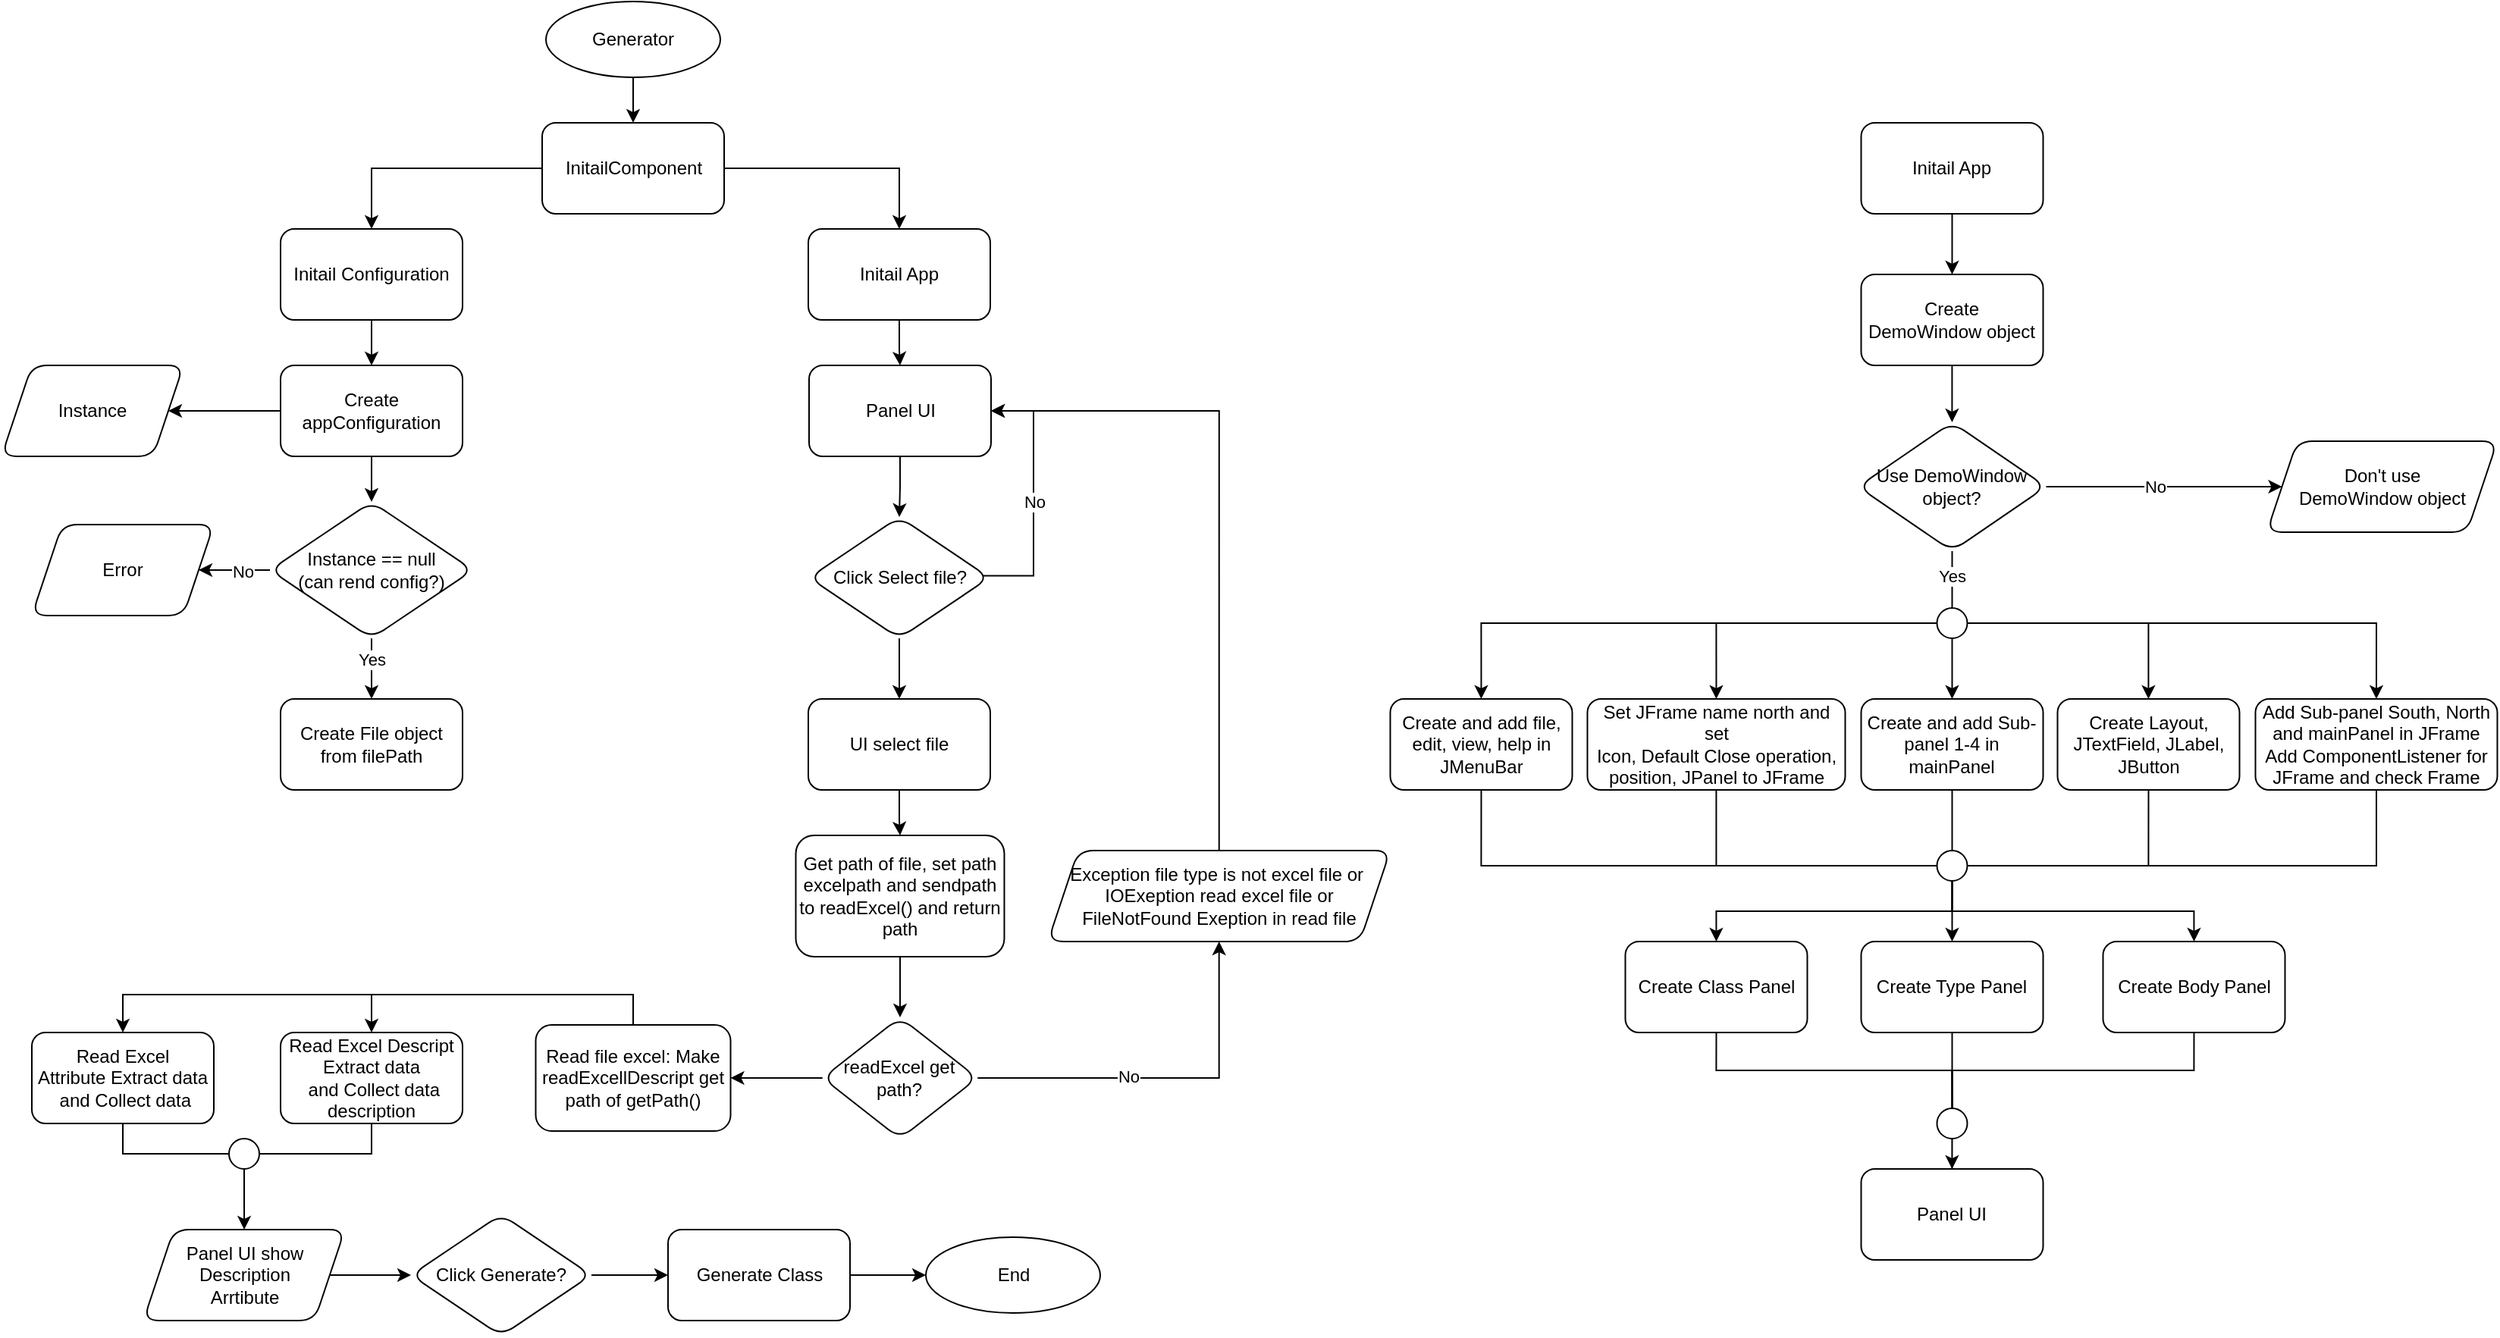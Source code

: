 <mxfile version="22.1.3" type="github">
  <diagram id="C5RBs43oDa-KdzZeNtuy" name="Page-1">
    <mxGraphModel dx="3585" dy="1975" grid="1" gridSize="10" guides="1" tooltips="1" connect="1" arrows="1" fold="1" page="1" pageScale="1" pageWidth="827" pageHeight="1169" math="0" shadow="0">
      <root>
        <mxCell id="WIyWlLk6GJQsqaUBKTNV-0" />
        <mxCell id="WIyWlLk6GJQsqaUBKTNV-1" parent="WIyWlLk6GJQsqaUBKTNV-0" />
        <mxCell id="0j7FOSJrUROpXIp207Sh-4" value="" style="edgeStyle=orthogonalEdgeStyle;rounded=0;orthogonalLoop=1;jettySize=auto;html=1;" edge="1" parent="WIyWlLk6GJQsqaUBKTNV-1" source="0j7FOSJrUROpXIp207Sh-0" target="0j7FOSJrUROpXIp207Sh-3">
          <mxGeometry relative="1" as="geometry" />
        </mxCell>
        <mxCell id="0j7FOSJrUROpXIp207Sh-6" value="" style="edgeStyle=orthogonalEdgeStyle;rounded=0;orthogonalLoop=1;jettySize=auto;html=1;" edge="1" parent="WIyWlLk6GJQsqaUBKTNV-1" source="0j7FOSJrUROpXIp207Sh-0" target="0j7FOSJrUROpXIp207Sh-5">
          <mxGeometry relative="1" as="geometry" />
        </mxCell>
        <mxCell id="0j7FOSJrUROpXIp207Sh-0" value="InitailComponent" style="rounded=1;whiteSpace=wrap;html=1;" vertex="1" parent="WIyWlLk6GJQsqaUBKTNV-1">
          <mxGeometry x="356.5" y="130" width="120" height="60" as="geometry" />
        </mxCell>
        <mxCell id="0j7FOSJrUROpXIp207Sh-2" value="" style="edgeStyle=orthogonalEdgeStyle;rounded=0;orthogonalLoop=1;jettySize=auto;html=1;" edge="1" parent="WIyWlLk6GJQsqaUBKTNV-1" source="0j7FOSJrUROpXIp207Sh-1" target="0j7FOSJrUROpXIp207Sh-0">
          <mxGeometry relative="1" as="geometry" />
        </mxCell>
        <mxCell id="0j7FOSJrUROpXIp207Sh-1" value="Generator" style="ellipse;whiteSpace=wrap;html=1;" vertex="1" parent="WIyWlLk6GJQsqaUBKTNV-1">
          <mxGeometry x="359" y="50" width="115" height="50" as="geometry" />
        </mxCell>
        <mxCell id="0j7FOSJrUROpXIp207Sh-37" value="" style="edgeStyle=orthogonalEdgeStyle;rounded=0;orthogonalLoop=1;jettySize=auto;html=1;" edge="1" parent="WIyWlLk6GJQsqaUBKTNV-1" source="0j7FOSJrUROpXIp207Sh-3" target="0j7FOSJrUROpXIp207Sh-36">
          <mxGeometry relative="1" as="geometry" />
        </mxCell>
        <mxCell id="0j7FOSJrUROpXIp207Sh-3" value="Initail App" style="rounded=1;whiteSpace=wrap;html=1;" vertex="1" parent="WIyWlLk6GJQsqaUBKTNV-1">
          <mxGeometry x="532" y="200" width="120" height="60" as="geometry" />
        </mxCell>
        <mxCell id="0j7FOSJrUROpXIp207Sh-109" value="" style="edgeStyle=orthogonalEdgeStyle;rounded=0;orthogonalLoop=1;jettySize=auto;html=1;" edge="1" parent="WIyWlLk6GJQsqaUBKTNV-1" source="0j7FOSJrUROpXIp207Sh-5" target="0j7FOSJrUROpXIp207Sh-7">
          <mxGeometry relative="1" as="geometry" />
        </mxCell>
        <mxCell id="0j7FOSJrUROpXIp207Sh-5" value="Initail Configuration" style="rounded=1;whiteSpace=wrap;html=1;" vertex="1" parent="WIyWlLk6GJQsqaUBKTNV-1">
          <mxGeometry x="184" y="200" width="120" height="60" as="geometry" />
        </mxCell>
        <mxCell id="0j7FOSJrUROpXIp207Sh-21" value="" style="edgeStyle=orthogonalEdgeStyle;rounded=0;orthogonalLoop=1;jettySize=auto;html=1;" edge="1" parent="WIyWlLk6GJQsqaUBKTNV-1" source="0j7FOSJrUROpXIp207Sh-7" target="0j7FOSJrUROpXIp207Sh-20">
          <mxGeometry relative="1" as="geometry" />
        </mxCell>
        <mxCell id="0j7FOSJrUROpXIp207Sh-23" value="" style="edgeStyle=orthogonalEdgeStyle;rounded=0;orthogonalLoop=1;jettySize=auto;html=1;" edge="1" parent="WIyWlLk6GJQsqaUBKTNV-1" source="0j7FOSJrUROpXIp207Sh-7" target="0j7FOSJrUROpXIp207Sh-9">
          <mxGeometry relative="1" as="geometry" />
        </mxCell>
        <mxCell id="0j7FOSJrUROpXIp207Sh-7" value="Create&lt;br&gt;appConfiguration" style="rounded=1;whiteSpace=wrap;html=1;" vertex="1" parent="WIyWlLk6GJQsqaUBKTNV-1">
          <mxGeometry x="184" y="290" width="120" height="60" as="geometry" />
        </mxCell>
        <mxCell id="0j7FOSJrUROpXIp207Sh-15" value="" style="edgeStyle=orthogonalEdgeStyle;rounded=0;orthogonalLoop=1;jettySize=auto;html=1;" edge="1" parent="WIyWlLk6GJQsqaUBKTNV-1" source="0j7FOSJrUROpXIp207Sh-9" target="0j7FOSJrUROpXIp207Sh-14">
          <mxGeometry relative="1" as="geometry" />
        </mxCell>
        <mxCell id="0j7FOSJrUROpXIp207Sh-16" value="Yes" style="edgeLabel;html=1;align=center;verticalAlign=middle;resizable=0;points=[];" vertex="1" connectable="0" parent="0j7FOSJrUROpXIp207Sh-15">
          <mxGeometry x="-0.033" y="-1" relative="1" as="geometry">
            <mxPoint x="1" y="-6" as="offset" />
          </mxGeometry>
        </mxCell>
        <mxCell id="0j7FOSJrUROpXIp207Sh-18" value="" style="edgeStyle=orthogonalEdgeStyle;rounded=0;orthogonalLoop=1;jettySize=auto;html=1;" edge="1" parent="WIyWlLk6GJQsqaUBKTNV-1" source="0j7FOSJrUROpXIp207Sh-9" target="0j7FOSJrUROpXIp207Sh-17">
          <mxGeometry relative="1" as="geometry" />
        </mxCell>
        <mxCell id="0j7FOSJrUROpXIp207Sh-19" value="No" style="edgeLabel;html=1;align=center;verticalAlign=middle;resizable=0;points=[];" vertex="1" connectable="0" parent="0j7FOSJrUROpXIp207Sh-18">
          <mxGeometry x="-0.082" y="1" relative="1" as="geometry">
            <mxPoint as="offset" />
          </mxGeometry>
        </mxCell>
        <mxCell id="0j7FOSJrUROpXIp207Sh-9" value="Instance == null&lt;br&gt;(can rend config?)" style="rhombus;whiteSpace=wrap;html=1;rounded=1;" vertex="1" parent="WIyWlLk6GJQsqaUBKTNV-1">
          <mxGeometry x="177" y="380" width="134" height="90" as="geometry" />
        </mxCell>
        <mxCell id="0j7FOSJrUROpXIp207Sh-14" value="Create File object from filePath" style="whiteSpace=wrap;html=1;rounded=1;" vertex="1" parent="WIyWlLk6GJQsqaUBKTNV-1">
          <mxGeometry x="184" y="510" width="120" height="60" as="geometry" />
        </mxCell>
        <mxCell id="0j7FOSJrUROpXIp207Sh-17" value="Error" style="shape=parallelogram;perimeter=parallelogramPerimeter;whiteSpace=wrap;html=1;fixedSize=1;rounded=1;" vertex="1" parent="WIyWlLk6GJQsqaUBKTNV-1">
          <mxGeometry x="20" y="395" width="120" height="60" as="geometry" />
        </mxCell>
        <mxCell id="0j7FOSJrUROpXIp207Sh-20" value="Instance" style="shape=parallelogram;perimeter=parallelogramPerimeter;whiteSpace=wrap;html=1;fixedSize=1;rounded=1;" vertex="1" parent="WIyWlLk6GJQsqaUBKTNV-1">
          <mxGeometry y="290" width="120" height="60" as="geometry" />
        </mxCell>
        <mxCell id="0j7FOSJrUROpXIp207Sh-27" value="" style="edgeStyle=orthogonalEdgeStyle;rounded=0;orthogonalLoop=1;jettySize=auto;html=1;" edge="1" parent="WIyWlLk6GJQsqaUBKTNV-1" source="0j7FOSJrUROpXIp207Sh-24" target="0j7FOSJrUROpXIp207Sh-26">
          <mxGeometry relative="1" as="geometry" />
        </mxCell>
        <mxCell id="0j7FOSJrUROpXIp207Sh-24" value="Create&lt;br&gt;DemoWindow object" style="rounded=1;whiteSpace=wrap;html=1;" vertex="1" parent="WIyWlLk6GJQsqaUBKTNV-1">
          <mxGeometry x="1226.24" y="230" width="120" height="60" as="geometry" />
        </mxCell>
        <mxCell id="0j7FOSJrUROpXIp207Sh-29" value="" style="edgeStyle=orthogonalEdgeStyle;rounded=0;orthogonalLoop=1;jettySize=auto;html=1;" edge="1" parent="WIyWlLk6GJQsqaUBKTNV-1" source="0j7FOSJrUROpXIp207Sh-26" target="0j7FOSJrUROpXIp207Sh-28">
          <mxGeometry relative="1" as="geometry" />
        </mxCell>
        <mxCell id="0j7FOSJrUROpXIp207Sh-30" value="No" style="edgeLabel;html=1;align=center;verticalAlign=middle;resizable=0;points=[];" vertex="1" connectable="0" parent="0j7FOSJrUROpXIp207Sh-29">
          <mxGeometry x="-0.078" relative="1" as="geometry">
            <mxPoint as="offset" />
          </mxGeometry>
        </mxCell>
        <mxCell id="0j7FOSJrUROpXIp207Sh-26" value="Use DemoWindow object?" style="rhombus;whiteSpace=wrap;html=1;rounded=1;" vertex="1" parent="WIyWlLk6GJQsqaUBKTNV-1">
          <mxGeometry x="1224.24" y="327.5" width="124" height="85" as="geometry" />
        </mxCell>
        <mxCell id="0j7FOSJrUROpXIp207Sh-28" value="Don&#39;t use &lt;br&gt;DemoWindow object" style="shape=parallelogram;perimeter=parallelogramPerimeter;whiteSpace=wrap;html=1;fixedSize=1;rounded=1;" vertex="1" parent="WIyWlLk6GJQsqaUBKTNV-1">
          <mxGeometry x="1493.74" y="340" width="152" height="60" as="geometry" />
        </mxCell>
        <mxCell id="0j7FOSJrUROpXIp207Sh-57" style="edgeStyle=orthogonalEdgeStyle;rounded=0;orthogonalLoop=1;jettySize=auto;html=1;exitX=0.5;exitY=1;exitDx=0;exitDy=0;entryX=0;entryY=0.5;entryDx=0;entryDy=0;endArrow=none;endFill=0;" edge="1" parent="WIyWlLk6GJQsqaUBKTNV-1" source="0j7FOSJrUROpXIp207Sh-31" target="0j7FOSJrUROpXIp207Sh-55">
          <mxGeometry relative="1" as="geometry" />
        </mxCell>
        <mxCell id="0j7FOSJrUROpXIp207Sh-31" value="Create and add file, edit, view, help in JMenuBar" style="rounded=1;whiteSpace=wrap;html=1;" vertex="1" parent="WIyWlLk6GJQsqaUBKTNV-1">
          <mxGeometry x="915.74" y="510" width="120" height="60" as="geometry" />
        </mxCell>
        <mxCell id="0j7FOSJrUROpXIp207Sh-58" style="edgeStyle=orthogonalEdgeStyle;rounded=0;orthogonalLoop=1;jettySize=auto;html=1;entryX=0;entryY=0.5;entryDx=0;entryDy=0;endArrow=none;endFill=0;" edge="1" parent="WIyWlLk6GJQsqaUBKTNV-1" source="0j7FOSJrUROpXIp207Sh-34" target="0j7FOSJrUROpXIp207Sh-55">
          <mxGeometry relative="1" as="geometry">
            <Array as="points">
              <mxPoint x="1130.74" y="620" />
            </Array>
          </mxGeometry>
        </mxCell>
        <mxCell id="0j7FOSJrUROpXIp207Sh-34" value="Set JFrame name north and set &lt;br&gt;Icon, Default Close operation, position, JPanel to JFrame" style="whiteSpace=wrap;html=1;rounded=1;align=center;" vertex="1" parent="WIyWlLk6GJQsqaUBKTNV-1">
          <mxGeometry x="1045.74" y="510" width="170" height="60" as="geometry" />
        </mxCell>
        <mxCell id="0j7FOSJrUROpXIp207Sh-66" value="" style="edgeStyle=orthogonalEdgeStyle;rounded=0;orthogonalLoop=1;jettySize=auto;html=1;" edge="1" parent="WIyWlLk6GJQsqaUBKTNV-1" source="0j7FOSJrUROpXIp207Sh-36" target="0j7FOSJrUROpXIp207Sh-65">
          <mxGeometry relative="1" as="geometry" />
        </mxCell>
        <mxCell id="0j7FOSJrUROpXIp207Sh-36" value="Panel UI" style="rounded=1;whiteSpace=wrap;html=1;" vertex="1" parent="WIyWlLk6GJQsqaUBKTNV-1">
          <mxGeometry x="532.5" y="290" width="120" height="60" as="geometry" />
        </mxCell>
        <mxCell id="0j7FOSJrUROpXIp207Sh-39" value="" style="edgeStyle=orthogonalEdgeStyle;rounded=0;orthogonalLoop=1;jettySize=auto;html=1;endArrow=none;endFill=0;" edge="1" parent="WIyWlLk6GJQsqaUBKTNV-1" source="0j7FOSJrUROpXIp207Sh-26" target="0j7FOSJrUROpXIp207Sh-38">
          <mxGeometry relative="1" as="geometry">
            <mxPoint x="1286.74" y="400" as="sourcePoint" />
            <mxPoint x="1095.74" y="510" as="targetPoint" />
            <Array as="points">
              <mxPoint x="1286.74" y="460" />
            </Array>
          </mxGeometry>
        </mxCell>
        <mxCell id="0j7FOSJrUROpXIp207Sh-40" value="Yes" style="edgeLabel;html=1;align=center;verticalAlign=middle;resizable=0;points=[];" vertex="1" connectable="0" parent="0j7FOSJrUROpXIp207Sh-39">
          <mxGeometry x="-0.343" relative="1" as="geometry">
            <mxPoint y="4" as="offset" />
          </mxGeometry>
        </mxCell>
        <mxCell id="0j7FOSJrUROpXIp207Sh-42" style="edgeStyle=orthogonalEdgeStyle;rounded=0;orthogonalLoop=1;jettySize=auto;html=1;exitX=0;exitY=0.5;exitDx=0;exitDy=0;entryX=0.5;entryY=0;entryDx=0;entryDy=0;" edge="1" parent="WIyWlLk6GJQsqaUBKTNV-1" source="0j7FOSJrUROpXIp207Sh-38" target="0j7FOSJrUROpXIp207Sh-31">
          <mxGeometry relative="1" as="geometry" />
        </mxCell>
        <mxCell id="0j7FOSJrUROpXIp207Sh-43" style="edgeStyle=orthogonalEdgeStyle;rounded=0;orthogonalLoop=1;jettySize=auto;html=1;exitX=0;exitY=0.5;exitDx=0;exitDy=0;entryX=0.5;entryY=0;entryDx=0;entryDy=0;" edge="1" parent="WIyWlLk6GJQsqaUBKTNV-1" source="0j7FOSJrUROpXIp207Sh-38" target="0j7FOSJrUROpXIp207Sh-34">
          <mxGeometry relative="1" as="geometry" />
        </mxCell>
        <mxCell id="0j7FOSJrUROpXIp207Sh-45" value="" style="edgeStyle=orthogonalEdgeStyle;rounded=0;orthogonalLoop=1;jettySize=auto;html=1;" edge="1" parent="WIyWlLk6GJQsqaUBKTNV-1" source="0j7FOSJrUROpXIp207Sh-38" target="0j7FOSJrUROpXIp207Sh-44">
          <mxGeometry relative="1" as="geometry" />
        </mxCell>
        <mxCell id="0j7FOSJrUROpXIp207Sh-50" value="" style="edgeStyle=orthogonalEdgeStyle;rounded=0;orthogonalLoop=1;jettySize=auto;html=1;" edge="1" parent="WIyWlLk6GJQsqaUBKTNV-1" source="0j7FOSJrUROpXIp207Sh-38" target="0j7FOSJrUROpXIp207Sh-49">
          <mxGeometry relative="1" as="geometry" />
        </mxCell>
        <mxCell id="0j7FOSJrUROpXIp207Sh-53" style="edgeStyle=orthogonalEdgeStyle;rounded=0;orthogonalLoop=1;jettySize=auto;html=1;exitX=1;exitY=0.5;exitDx=0;exitDy=0;entryX=0.5;entryY=0;entryDx=0;entryDy=0;" edge="1" parent="WIyWlLk6GJQsqaUBKTNV-1" source="0j7FOSJrUROpXIp207Sh-38" target="0j7FOSJrUROpXIp207Sh-52">
          <mxGeometry relative="1" as="geometry" />
        </mxCell>
        <mxCell id="0j7FOSJrUROpXIp207Sh-38" value="" style="ellipse;whiteSpace=wrap;html=1;aspect=fixed;" vertex="1" parent="WIyWlLk6GJQsqaUBKTNV-1">
          <mxGeometry x="1276.24" y="450" width="20" height="20" as="geometry" />
        </mxCell>
        <mxCell id="0j7FOSJrUROpXIp207Sh-61" value="" style="edgeStyle=orthogonalEdgeStyle;rounded=0;orthogonalLoop=1;jettySize=auto;html=1;endArrow=none;endFill=0;" edge="1" parent="WIyWlLk6GJQsqaUBKTNV-1" source="0j7FOSJrUROpXIp207Sh-44" target="0j7FOSJrUROpXIp207Sh-55">
          <mxGeometry relative="1" as="geometry" />
        </mxCell>
        <mxCell id="0j7FOSJrUROpXIp207Sh-44" value="Create and add Sub-panel 1-4 in mainPanel" style="rounded=1;whiteSpace=wrap;html=1;" vertex="1" parent="WIyWlLk6GJQsqaUBKTNV-1">
          <mxGeometry x="1226.24" y="510" width="120" height="60" as="geometry" />
        </mxCell>
        <mxCell id="0j7FOSJrUROpXIp207Sh-62" style="edgeStyle=orthogonalEdgeStyle;rounded=0;orthogonalLoop=1;jettySize=auto;html=1;exitX=0.5;exitY=1;exitDx=0;exitDy=0;entryX=1;entryY=0.5;entryDx=0;entryDy=0;endArrow=none;endFill=0;" edge="1" parent="WIyWlLk6GJQsqaUBKTNV-1" source="0j7FOSJrUROpXIp207Sh-49" target="0j7FOSJrUROpXIp207Sh-55">
          <mxGeometry relative="1" as="geometry" />
        </mxCell>
        <mxCell id="0j7FOSJrUROpXIp207Sh-49" value="Create Layout, JTextField, JLabel, JButton" style="rounded=1;whiteSpace=wrap;html=1;" vertex="1" parent="WIyWlLk6GJQsqaUBKTNV-1">
          <mxGeometry x="1355.74" y="510" width="120" height="60" as="geometry" />
        </mxCell>
        <mxCell id="0j7FOSJrUROpXIp207Sh-63" style="edgeStyle=orthogonalEdgeStyle;rounded=0;orthogonalLoop=1;jettySize=auto;html=1;exitX=0.5;exitY=1;exitDx=0;exitDy=0;entryX=1;entryY=0.5;entryDx=0;entryDy=0;endArrow=none;endFill=0;" edge="1" parent="WIyWlLk6GJQsqaUBKTNV-1" source="0j7FOSJrUROpXIp207Sh-52" target="0j7FOSJrUROpXIp207Sh-55">
          <mxGeometry relative="1" as="geometry" />
        </mxCell>
        <mxCell id="0j7FOSJrUROpXIp207Sh-52" value="Add Sub-panel South, North and mainPanel in JFrame&lt;br&gt;Add ComponentListener for JFrame and check Frame" style="rounded=1;whiteSpace=wrap;html=1;" vertex="1" parent="WIyWlLk6GJQsqaUBKTNV-1">
          <mxGeometry x="1486.24" y="510" width="159.5" height="60" as="geometry" />
        </mxCell>
        <mxCell id="0j7FOSJrUROpXIp207Sh-64" style="edgeStyle=orthogonalEdgeStyle;rounded=0;orthogonalLoop=1;jettySize=auto;html=1;exitX=0.5;exitY=1;exitDx=0;exitDy=0;entryX=0.5;entryY=0;entryDx=0;entryDy=0;" edge="1" parent="WIyWlLk6GJQsqaUBKTNV-1" source="0j7FOSJrUROpXIp207Sh-55" target="0j7FOSJrUROpXIp207Sh-84">
          <mxGeometry relative="1" as="geometry">
            <mxPoint x="1285.74" y="680" as="targetPoint" />
          </mxGeometry>
        </mxCell>
        <mxCell id="0j7FOSJrUROpXIp207Sh-87" style="edgeStyle=orthogonalEdgeStyle;rounded=0;orthogonalLoop=1;jettySize=auto;html=1;exitX=0.5;exitY=1;exitDx=0;exitDy=0;entryX=0.5;entryY=0;entryDx=0;entryDy=0;" edge="1" parent="WIyWlLk6GJQsqaUBKTNV-1" source="0j7FOSJrUROpXIp207Sh-55" target="0j7FOSJrUROpXIp207Sh-86">
          <mxGeometry relative="1" as="geometry" />
        </mxCell>
        <mxCell id="0j7FOSJrUROpXIp207Sh-90" style="edgeStyle=orthogonalEdgeStyle;rounded=0;orthogonalLoop=1;jettySize=auto;html=1;exitX=0.5;exitY=1;exitDx=0;exitDy=0;entryX=0.5;entryY=0;entryDx=0;entryDy=0;" edge="1" parent="WIyWlLk6GJQsqaUBKTNV-1" source="0j7FOSJrUROpXIp207Sh-55" target="0j7FOSJrUROpXIp207Sh-89">
          <mxGeometry relative="1" as="geometry" />
        </mxCell>
        <mxCell id="0j7FOSJrUROpXIp207Sh-55" value="" style="ellipse;whiteSpace=wrap;html=1;aspect=fixed;" vertex="1" parent="WIyWlLk6GJQsqaUBKTNV-1">
          <mxGeometry x="1276.24" y="610" width="20" height="20" as="geometry" />
        </mxCell>
        <mxCell id="0j7FOSJrUROpXIp207Sh-68" value="" style="edgeStyle=orthogonalEdgeStyle;rounded=0;orthogonalLoop=1;jettySize=auto;html=1;entryX=1;entryY=0.5;entryDx=0;entryDy=0;exitX=0.963;exitY=0.484;exitDx=0;exitDy=0;exitPerimeter=0;" edge="1" parent="WIyWlLk6GJQsqaUBKTNV-1" source="0j7FOSJrUROpXIp207Sh-65" target="0j7FOSJrUROpXIp207Sh-36">
          <mxGeometry relative="1" as="geometry">
            <mxPoint x="720.5" y="430" as="targetPoint" />
            <Array as="points">
              <mxPoint x="680.5" y="429" />
              <mxPoint x="680.5" y="320" />
            </Array>
          </mxGeometry>
        </mxCell>
        <mxCell id="0j7FOSJrUROpXIp207Sh-70" value="No" style="edgeLabel;html=1;align=center;verticalAlign=middle;resizable=0;points=[];" vertex="1" connectable="0" parent="0j7FOSJrUROpXIp207Sh-68">
          <mxGeometry x="-0.075" relative="1" as="geometry">
            <mxPoint y="-4" as="offset" />
          </mxGeometry>
        </mxCell>
        <mxCell id="0j7FOSJrUROpXIp207Sh-72" value="" style="edgeStyle=orthogonalEdgeStyle;rounded=0;orthogonalLoop=1;jettySize=auto;html=1;" edge="1" parent="WIyWlLk6GJQsqaUBKTNV-1" source="0j7FOSJrUROpXIp207Sh-65" target="0j7FOSJrUROpXIp207Sh-71">
          <mxGeometry relative="1" as="geometry" />
        </mxCell>
        <mxCell id="0j7FOSJrUROpXIp207Sh-65" value="Click Select file?" style="rhombus;whiteSpace=wrap;html=1;rounded=1;" vertex="1" parent="WIyWlLk6GJQsqaUBKTNV-1">
          <mxGeometry x="532.5" y="390" width="119" height="80" as="geometry" />
        </mxCell>
        <mxCell id="0j7FOSJrUROpXIp207Sh-74" value="" style="edgeStyle=orthogonalEdgeStyle;rounded=0;orthogonalLoop=1;jettySize=auto;html=1;entryX=0.5;entryY=0;entryDx=0;entryDy=0;" edge="1" parent="WIyWlLk6GJQsqaUBKTNV-1" source="0j7FOSJrUROpXIp207Sh-71" target="0j7FOSJrUROpXIp207Sh-97">
          <mxGeometry relative="1" as="geometry" />
        </mxCell>
        <mxCell id="0j7FOSJrUROpXIp207Sh-71" value="UI select file" style="whiteSpace=wrap;html=1;rounded=1;" vertex="1" parent="WIyWlLk6GJQsqaUBKTNV-1">
          <mxGeometry x="532" y="510" width="120" height="60" as="geometry" />
        </mxCell>
        <mxCell id="0j7FOSJrUROpXIp207Sh-107" value="" style="edgeStyle=orthogonalEdgeStyle;rounded=0;orthogonalLoop=1;jettySize=auto;html=1;" edge="1" parent="WIyWlLk6GJQsqaUBKTNV-1" source="0j7FOSJrUROpXIp207Sh-73" target="0j7FOSJrUROpXIp207Sh-106">
          <mxGeometry relative="1" as="geometry" />
        </mxCell>
        <mxCell id="0j7FOSJrUROpXIp207Sh-114" value="No" style="edgeLabel;html=1;align=center;verticalAlign=middle;resizable=0;points=[];" vertex="1" connectable="0" parent="0j7FOSJrUROpXIp207Sh-107">
          <mxGeometry x="-0.204" y="1" relative="1" as="geometry">
            <mxPoint as="offset" />
          </mxGeometry>
        </mxCell>
        <mxCell id="0j7FOSJrUROpXIp207Sh-127" value="" style="edgeStyle=orthogonalEdgeStyle;rounded=0;orthogonalLoop=1;jettySize=auto;html=1;" edge="1" parent="WIyWlLk6GJQsqaUBKTNV-1" source="0j7FOSJrUROpXIp207Sh-73" target="0j7FOSJrUROpXIp207Sh-116">
          <mxGeometry relative="1" as="geometry" />
        </mxCell>
        <mxCell id="0j7FOSJrUROpXIp207Sh-73" value="readExcel get path?" style="rhombus;whiteSpace=wrap;html=1;rounded=1;" vertex="1" parent="WIyWlLk6GJQsqaUBKTNV-1">
          <mxGeometry x="541.37" y="720" width="102.25" height="80" as="geometry" />
        </mxCell>
        <mxCell id="0j7FOSJrUROpXIp207Sh-92" style="edgeStyle=orthogonalEdgeStyle;rounded=0;orthogonalLoop=1;jettySize=auto;html=1;exitX=0.5;exitY=1;exitDx=0;exitDy=0;endArrow=none;endFill=0;" edge="1" parent="WIyWlLk6GJQsqaUBKTNV-1" source="0j7FOSJrUROpXIp207Sh-84" target="0j7FOSJrUROpXIp207Sh-91">
          <mxGeometry relative="1" as="geometry" />
        </mxCell>
        <mxCell id="0j7FOSJrUROpXIp207Sh-84" value="Create Class Panel" style="rounded=1;whiteSpace=wrap;html=1;" vertex="1" parent="WIyWlLk6GJQsqaUBKTNV-1">
          <mxGeometry x="1070.74" y="670" width="120" height="60" as="geometry" />
        </mxCell>
        <mxCell id="0j7FOSJrUROpXIp207Sh-93" style="edgeStyle=orthogonalEdgeStyle;rounded=0;orthogonalLoop=1;jettySize=auto;html=1;exitX=0.5;exitY=1;exitDx=0;exitDy=0;entryX=0.5;entryY=0;entryDx=0;entryDy=0;endArrow=none;endFill=0;" edge="1" parent="WIyWlLk6GJQsqaUBKTNV-1" source="0j7FOSJrUROpXIp207Sh-86" target="0j7FOSJrUROpXIp207Sh-91">
          <mxGeometry relative="1" as="geometry" />
        </mxCell>
        <mxCell id="0j7FOSJrUROpXIp207Sh-86" value="Create Type Panel" style="rounded=1;whiteSpace=wrap;html=1;" vertex="1" parent="WIyWlLk6GJQsqaUBKTNV-1">
          <mxGeometry x="1226.24" y="670" width="120" height="60" as="geometry" />
        </mxCell>
        <mxCell id="0j7FOSJrUROpXIp207Sh-94" style="edgeStyle=orthogonalEdgeStyle;rounded=0;orthogonalLoop=1;jettySize=auto;html=1;exitX=0.5;exitY=1;exitDx=0;exitDy=0;entryX=0.5;entryY=0;entryDx=0;entryDy=0;endArrow=none;endFill=0;" edge="1" parent="WIyWlLk6GJQsqaUBKTNV-1" source="0j7FOSJrUROpXIp207Sh-89" target="0j7FOSJrUROpXIp207Sh-91">
          <mxGeometry relative="1" as="geometry" />
        </mxCell>
        <mxCell id="0j7FOSJrUROpXIp207Sh-89" value="Create Body Panel" style="rounded=1;whiteSpace=wrap;html=1;" vertex="1" parent="WIyWlLk6GJQsqaUBKTNV-1">
          <mxGeometry x="1385.74" y="670" width="120" height="60" as="geometry" />
        </mxCell>
        <mxCell id="0j7FOSJrUROpXIp207Sh-113" value="" style="edgeStyle=orthogonalEdgeStyle;rounded=0;orthogonalLoop=1;jettySize=auto;html=1;" edge="1" parent="WIyWlLk6GJQsqaUBKTNV-1" source="0j7FOSJrUROpXIp207Sh-91" target="0j7FOSJrUROpXIp207Sh-112">
          <mxGeometry relative="1" as="geometry" />
        </mxCell>
        <mxCell id="0j7FOSJrUROpXIp207Sh-91" value="" style="ellipse;whiteSpace=wrap;html=1;aspect=fixed;" vertex="1" parent="WIyWlLk6GJQsqaUBKTNV-1">
          <mxGeometry x="1276.24" y="780" width="20" height="20" as="geometry" />
        </mxCell>
        <mxCell id="0j7FOSJrUROpXIp207Sh-117" value="" style="edgeStyle=orthogonalEdgeStyle;rounded=0;orthogonalLoop=1;jettySize=auto;html=1;exitX=0.5;exitY=1;exitDx=0;exitDy=0;entryX=0.5;entryY=0;entryDx=0;entryDy=0;" edge="1" parent="WIyWlLk6GJQsqaUBKTNV-1" source="0j7FOSJrUROpXIp207Sh-97" target="0j7FOSJrUROpXIp207Sh-73">
          <mxGeometry relative="1" as="geometry" />
        </mxCell>
        <mxCell id="0j7FOSJrUROpXIp207Sh-97" value="Get path of file, set path excelpath and sendpath to readExcel() and return path" style="rounded=1;whiteSpace=wrap;html=1;" vertex="1" parent="WIyWlLk6GJQsqaUBKTNV-1">
          <mxGeometry x="523.75" y="600" width="137.49" height="80" as="geometry" />
        </mxCell>
        <mxCell id="0j7FOSJrUROpXIp207Sh-108" style="edgeStyle=orthogonalEdgeStyle;rounded=0;orthogonalLoop=1;jettySize=auto;html=1;exitX=0.5;exitY=0;exitDx=0;exitDy=0;entryX=1;entryY=0.5;entryDx=0;entryDy=0;" edge="1" parent="WIyWlLk6GJQsqaUBKTNV-1" source="0j7FOSJrUROpXIp207Sh-106" target="0j7FOSJrUROpXIp207Sh-36">
          <mxGeometry relative="1" as="geometry" />
        </mxCell>
        <mxCell id="0j7FOSJrUROpXIp207Sh-106" value="Exception file type is not excel file or&amp;nbsp;&lt;br&gt;IOExeption read excel file or&lt;br&gt;FileNotFound Exeption in read file" style="shape=parallelogram;perimeter=parallelogramPerimeter;whiteSpace=wrap;html=1;fixedSize=1;rounded=1;" vertex="1" parent="WIyWlLk6GJQsqaUBKTNV-1">
          <mxGeometry x="690" y="610" width="225.74" height="60" as="geometry" />
        </mxCell>
        <mxCell id="0j7FOSJrUROpXIp207Sh-111" value="" style="edgeStyle=orthogonalEdgeStyle;rounded=0;orthogonalLoop=1;jettySize=auto;html=1;" edge="1" parent="WIyWlLk6GJQsqaUBKTNV-1" source="0j7FOSJrUROpXIp207Sh-110" target="0j7FOSJrUROpXIp207Sh-24">
          <mxGeometry relative="1" as="geometry" />
        </mxCell>
        <mxCell id="0j7FOSJrUROpXIp207Sh-110" value="Initail App" style="rounded=1;whiteSpace=wrap;html=1;" vertex="1" parent="WIyWlLk6GJQsqaUBKTNV-1">
          <mxGeometry x="1226.24" y="130" width="120" height="60" as="geometry" />
        </mxCell>
        <mxCell id="0j7FOSJrUROpXIp207Sh-112" value="Panel UI" style="rounded=1;whiteSpace=wrap;html=1;" vertex="1" parent="WIyWlLk6GJQsqaUBKTNV-1">
          <mxGeometry x="1226.24" y="820" width="120" height="60" as="geometry" />
        </mxCell>
        <mxCell id="0j7FOSJrUROpXIp207Sh-139" style="edgeStyle=orthogonalEdgeStyle;rounded=0;orthogonalLoop=1;jettySize=auto;html=1;exitX=0.5;exitY=0;exitDx=0;exitDy=0;entryX=0.5;entryY=0;entryDx=0;entryDy=0;" edge="1" parent="WIyWlLk6GJQsqaUBKTNV-1" source="0j7FOSJrUROpXIp207Sh-116" target="0j7FOSJrUROpXIp207Sh-129">
          <mxGeometry relative="1" as="geometry" />
        </mxCell>
        <mxCell id="0j7FOSJrUROpXIp207Sh-142" style="edgeStyle=orthogonalEdgeStyle;rounded=0;orthogonalLoop=1;jettySize=auto;html=1;exitX=0.5;exitY=0;exitDx=0;exitDy=0;entryX=0.5;entryY=0;entryDx=0;entryDy=0;" edge="1" parent="WIyWlLk6GJQsqaUBKTNV-1" source="0j7FOSJrUROpXIp207Sh-116" target="0j7FOSJrUROpXIp207Sh-118">
          <mxGeometry relative="1" as="geometry" />
        </mxCell>
        <mxCell id="0j7FOSJrUROpXIp207Sh-116" value="Read file excel: Make readExcellDescript get path of getPath()" style="whiteSpace=wrap;html=1;rounded=1;" vertex="1" parent="WIyWlLk6GJQsqaUBKTNV-1">
          <mxGeometry x="352.25" y="725" width="128.5" height="70" as="geometry" />
        </mxCell>
        <mxCell id="0j7FOSJrUROpXIp207Sh-144" style="edgeStyle=orthogonalEdgeStyle;rounded=0;orthogonalLoop=1;jettySize=auto;html=1;exitX=0.5;exitY=1;exitDx=0;exitDy=0;entryX=1;entryY=0.5;entryDx=0;entryDy=0;endArrow=none;endFill=0;" edge="1" parent="WIyWlLk6GJQsqaUBKTNV-1" source="0j7FOSJrUROpXIp207Sh-118" target="0j7FOSJrUROpXIp207Sh-137">
          <mxGeometry relative="1" as="geometry" />
        </mxCell>
        <mxCell id="0j7FOSJrUROpXIp207Sh-118" value="Read Excel Descript Extract data&lt;br&gt;&amp;nbsp;and Collect data description" style="whiteSpace=wrap;html=1;rounded=1;" vertex="1" parent="WIyWlLk6GJQsqaUBKTNV-1">
          <mxGeometry x="184" y="730" width="120" height="60" as="geometry" />
        </mxCell>
        <mxCell id="0j7FOSJrUROpXIp207Sh-143" style="edgeStyle=orthogonalEdgeStyle;rounded=0;orthogonalLoop=1;jettySize=auto;html=1;exitX=0.5;exitY=1;exitDx=0;exitDy=0;entryX=0;entryY=0.5;entryDx=0;entryDy=0;endArrow=none;endFill=0;" edge="1" parent="WIyWlLk6GJQsqaUBKTNV-1" source="0j7FOSJrUROpXIp207Sh-129" target="0j7FOSJrUROpXIp207Sh-137">
          <mxGeometry relative="1" as="geometry" />
        </mxCell>
        <mxCell id="0j7FOSJrUROpXIp207Sh-129" value="Read Excel Attribute&amp;nbsp;Extract data&lt;br&gt;&amp;nbsp;and Collect data" style="whiteSpace=wrap;html=1;rounded=1;" vertex="1" parent="WIyWlLk6GJQsqaUBKTNV-1">
          <mxGeometry x="20" y="730" width="120" height="60" as="geometry" />
        </mxCell>
        <mxCell id="0j7FOSJrUROpXIp207Sh-161" value="" style="edgeStyle=orthogonalEdgeStyle;rounded=0;orthogonalLoop=1;jettySize=auto;html=1;" edge="1" parent="WIyWlLk6GJQsqaUBKTNV-1" source="0j7FOSJrUROpXIp207Sh-137" target="0j7FOSJrUROpXIp207Sh-160">
          <mxGeometry relative="1" as="geometry" />
        </mxCell>
        <mxCell id="0j7FOSJrUROpXIp207Sh-137" value="" style="ellipse;whiteSpace=wrap;html=1;aspect=fixed;" vertex="1" parent="WIyWlLk6GJQsqaUBKTNV-1">
          <mxGeometry x="150" y="800" width="20" height="20" as="geometry" />
        </mxCell>
        <mxCell id="0j7FOSJrUROpXIp207Sh-156" value="" style="edgeStyle=orthogonalEdgeStyle;rounded=0;orthogonalLoop=1;jettySize=auto;html=1;" edge="1" parent="WIyWlLk6GJQsqaUBKTNV-1" source="0j7FOSJrUROpXIp207Sh-152" target="0j7FOSJrUROpXIp207Sh-155">
          <mxGeometry relative="1" as="geometry" />
        </mxCell>
        <mxCell id="0j7FOSJrUROpXIp207Sh-152" value="Click Generate?" style="rhombus;whiteSpace=wrap;html=1;rounded=1;" vertex="1" parent="WIyWlLk6GJQsqaUBKTNV-1">
          <mxGeometry x="270" y="850" width="119" height="80" as="geometry" />
        </mxCell>
        <mxCell id="0j7FOSJrUROpXIp207Sh-164" value="" style="edgeStyle=orthogonalEdgeStyle;rounded=0;orthogonalLoop=1;jettySize=auto;html=1;" edge="1" parent="WIyWlLk6GJQsqaUBKTNV-1" source="0j7FOSJrUROpXIp207Sh-155" target="0j7FOSJrUROpXIp207Sh-163">
          <mxGeometry relative="1" as="geometry" />
        </mxCell>
        <mxCell id="0j7FOSJrUROpXIp207Sh-155" value="Generate Class" style="rounded=1;whiteSpace=wrap;html=1;" vertex="1" parent="WIyWlLk6GJQsqaUBKTNV-1">
          <mxGeometry x="439.5" y="860" width="120" height="60" as="geometry" />
        </mxCell>
        <mxCell id="0j7FOSJrUROpXIp207Sh-162" value="" style="edgeStyle=orthogonalEdgeStyle;rounded=0;orthogonalLoop=1;jettySize=auto;html=1;" edge="1" parent="WIyWlLk6GJQsqaUBKTNV-1" source="0j7FOSJrUROpXIp207Sh-160" target="0j7FOSJrUROpXIp207Sh-152">
          <mxGeometry relative="1" as="geometry" />
        </mxCell>
        <mxCell id="0j7FOSJrUROpXIp207Sh-160" value="Panel UI show&lt;br&gt;Description&lt;br&gt;Arrtibute" style="shape=parallelogram;perimeter=parallelogramPerimeter;whiteSpace=wrap;html=1;fixedSize=1;rounded=1;" vertex="1" parent="WIyWlLk6GJQsqaUBKTNV-1">
          <mxGeometry x="93.56" y="860" width="132.87" height="60" as="geometry" />
        </mxCell>
        <mxCell id="0j7FOSJrUROpXIp207Sh-163" value="End&lt;br&gt;" style="ellipse;whiteSpace=wrap;html=1;" vertex="1" parent="WIyWlLk6GJQsqaUBKTNV-1">
          <mxGeometry x="609.5" y="865" width="115" height="50" as="geometry" />
        </mxCell>
      </root>
    </mxGraphModel>
  </diagram>
</mxfile>
